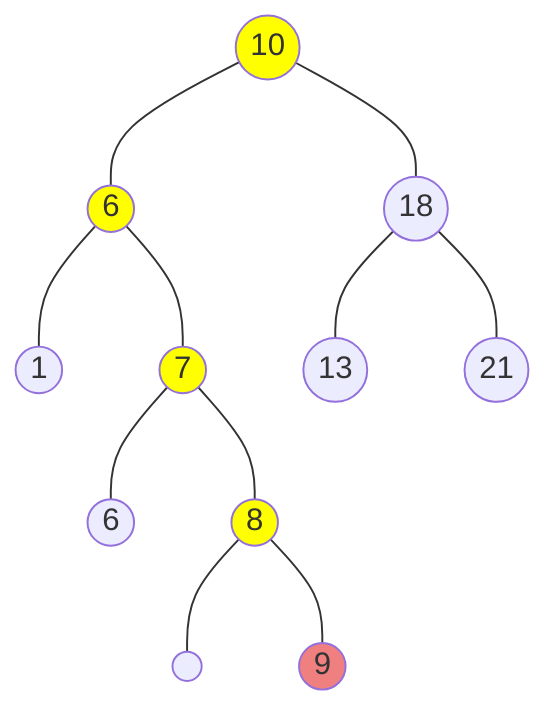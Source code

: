 graph TD
    a((10))
    a --- b((6))
    a --- c((18))
    b --- d((1))
    b --- e((7))
    c --- f((13))
    c --- g((21))
    e --- h((6))
    e --- i((8))
    i --- j(( ))
    i --- k((9))

    classDef stone  fill:Yellow
    classDef target fill:LightCoral

    class a,b,e,i stone
    class k target